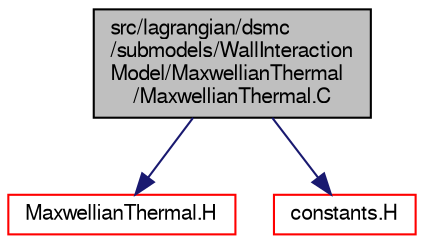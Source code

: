 digraph "src/lagrangian/dsmc/submodels/WallInteractionModel/MaxwellianThermal/MaxwellianThermal.C"
{
  bgcolor="transparent";
  edge [fontname="FreeSans",fontsize="10",labelfontname="FreeSans",labelfontsize="10"];
  node [fontname="FreeSans",fontsize="10",shape=record];
  Node0 [label="src/lagrangian/dsmc\l/submodels/WallInteraction\lModel/MaxwellianThermal\l/MaxwellianThermal.C",height=0.2,width=0.4,color="black", fillcolor="grey75", style="filled", fontcolor="black"];
  Node0 -> Node1 [color="midnightblue",fontsize="10",style="solid",fontname="FreeSans"];
  Node1 [label="MaxwellianThermal.H",height=0.2,width=0.4,color="red",URL="$a05114.html"];
  Node0 -> Node87 [color="midnightblue",fontsize="10",style="solid",fontname="FreeSans"];
  Node87 [label="constants.H",height=0.2,width=0.4,color="red",URL="$a10217.html"];
}
